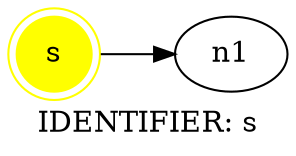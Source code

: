 digraph Plot{
   rankdir = LR;
   label = "IDENTIFIER: s";
    n0[style = filled, color = yellow, label = "s" ,shape = doublecircle];
    n0 -> n1;
}